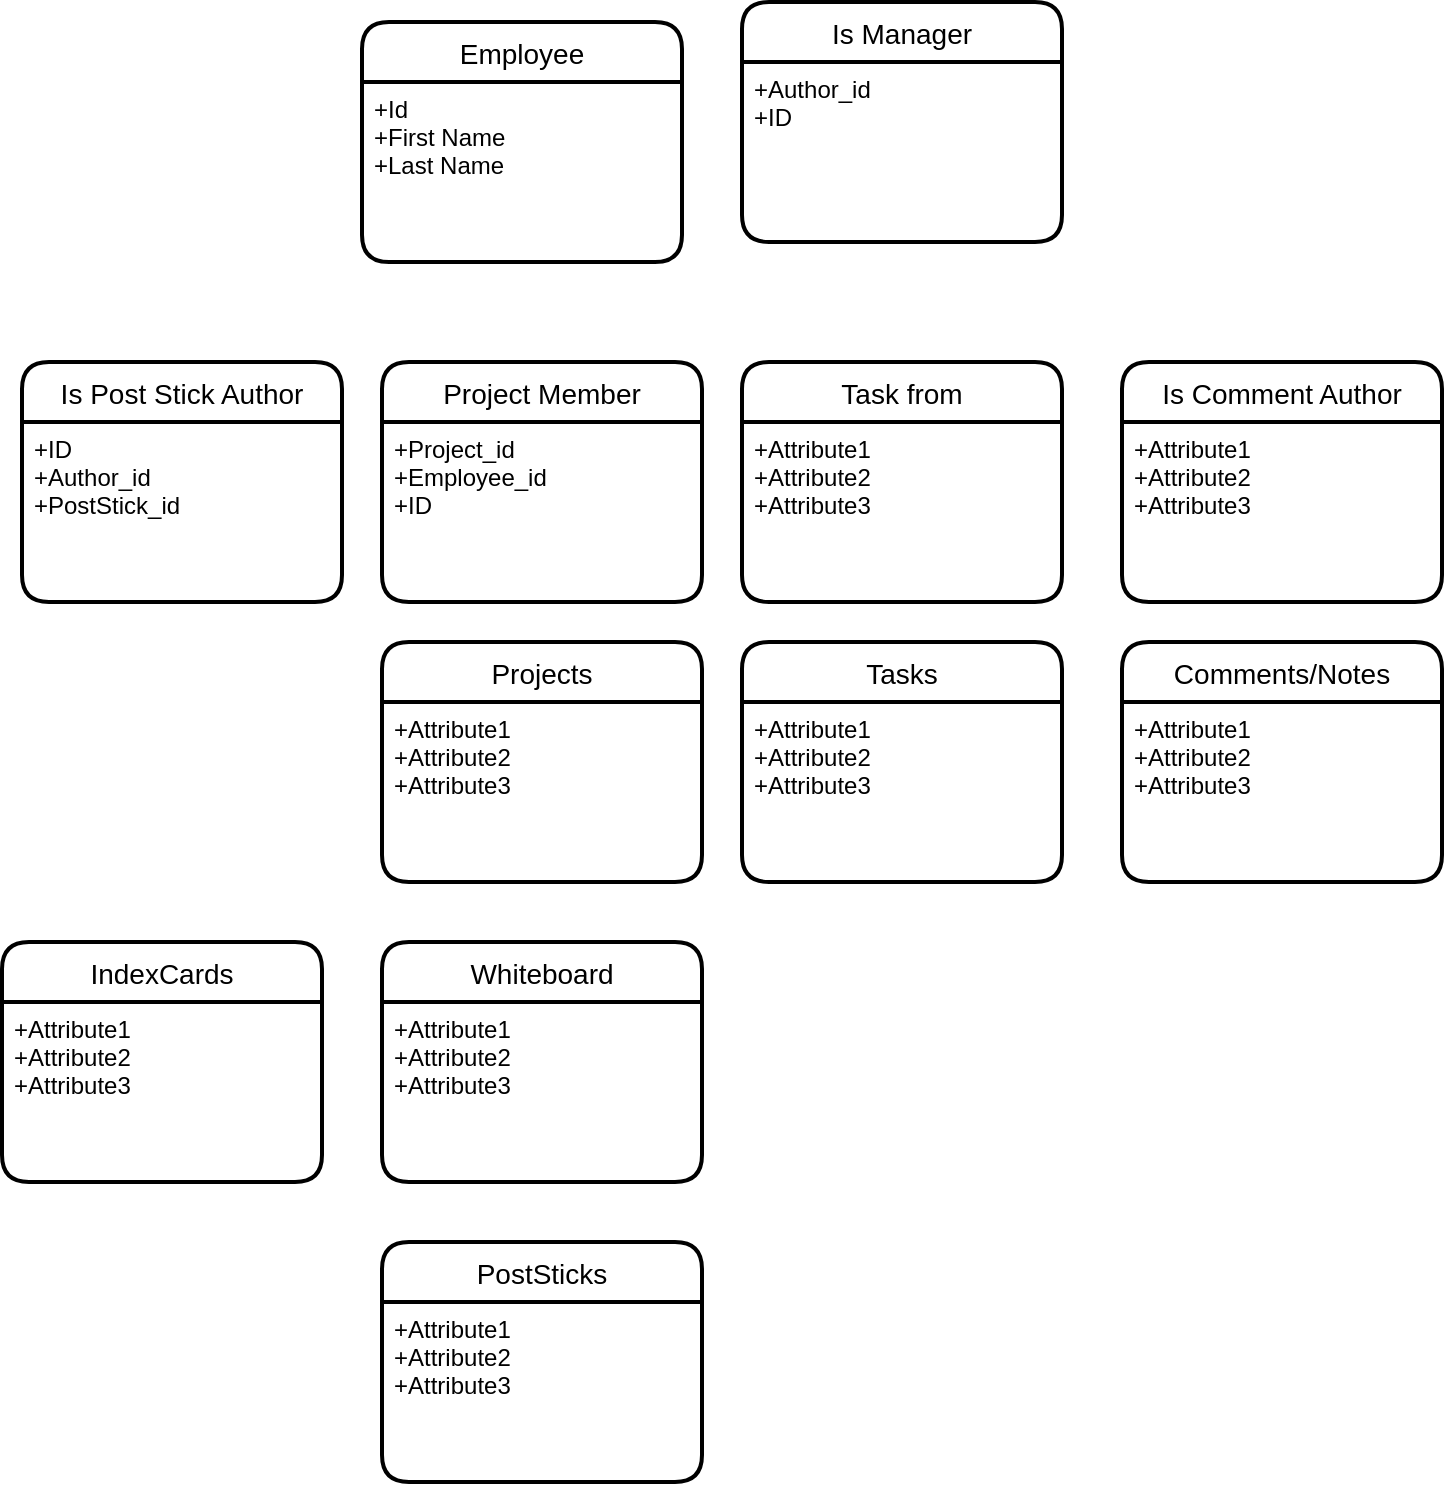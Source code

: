 <mxfile version="14.6.13" type="github">
  <diagram id="R2lEEEUBdFMjLlhIrx00" name="Page-1">
    <mxGraphModel dx="981" dy="486" grid="1" gridSize="10" guides="1" tooltips="1" connect="1" arrows="1" fold="1" page="1" pageScale="1" pageWidth="850" pageHeight="1100" math="0" shadow="0" extFonts="Permanent Marker^https://fonts.googleapis.com/css?family=Permanent+Marker">
      <root>
        <mxCell id="0" />
        <mxCell id="1" parent="0" />
        <mxCell id="OpBFA18Ic4V4CZMrF-h3-1" value="Projects" style="swimlane;childLayout=stackLayout;horizontal=1;startSize=30;horizontalStack=0;rounded=1;fontSize=14;fontStyle=0;strokeWidth=2;resizeParent=0;resizeLast=1;shadow=0;dashed=0;align=center;" vertex="1" parent="1">
          <mxGeometry x="260" y="560" width="160" height="120" as="geometry" />
        </mxCell>
        <mxCell id="OpBFA18Ic4V4CZMrF-h3-2" value="+Attribute1&#xa;+Attribute2&#xa;+Attribute3" style="align=left;strokeColor=none;fillColor=none;spacingLeft=4;fontSize=12;verticalAlign=top;resizable=0;rotatable=0;part=1;" vertex="1" parent="OpBFA18Ic4V4CZMrF-h3-1">
          <mxGeometry y="30" width="160" height="90" as="geometry" />
        </mxCell>
        <mxCell id="OpBFA18Ic4V4CZMrF-h3-3" value="Whiteboard" style="swimlane;childLayout=stackLayout;horizontal=1;startSize=30;horizontalStack=0;rounded=1;fontSize=14;fontStyle=0;strokeWidth=2;resizeParent=0;resizeLast=1;shadow=0;dashed=0;align=center;" vertex="1" parent="1">
          <mxGeometry x="260" y="710" width="160" height="120" as="geometry" />
        </mxCell>
        <mxCell id="OpBFA18Ic4V4CZMrF-h3-4" value="+Attribute1&#xa;+Attribute2&#xa;+Attribute3" style="align=left;strokeColor=none;fillColor=none;spacingLeft=4;fontSize=12;verticalAlign=top;resizable=0;rotatable=0;part=1;" vertex="1" parent="OpBFA18Ic4V4CZMrF-h3-3">
          <mxGeometry y="30" width="160" height="90" as="geometry" />
        </mxCell>
        <mxCell id="OpBFA18Ic4V4CZMrF-h3-5" value="PostSticks" style="swimlane;childLayout=stackLayout;horizontal=1;startSize=30;horizontalStack=0;rounded=1;fontSize=14;fontStyle=0;strokeWidth=2;resizeParent=0;resizeLast=1;shadow=0;dashed=0;align=center;" vertex="1" parent="1">
          <mxGeometry x="260" y="860" width="160" height="120" as="geometry" />
        </mxCell>
        <mxCell id="OpBFA18Ic4V4CZMrF-h3-6" value="+Attribute1&#xa;+Attribute2&#xa;+Attribute3" style="align=left;strokeColor=none;fillColor=none;spacingLeft=4;fontSize=12;verticalAlign=top;resizable=0;rotatable=0;part=1;" vertex="1" parent="OpBFA18Ic4V4CZMrF-h3-5">
          <mxGeometry y="30" width="160" height="90" as="geometry" />
        </mxCell>
        <mxCell id="OpBFA18Ic4V4CZMrF-h3-7" value="IndexCards" style="swimlane;childLayout=stackLayout;horizontal=1;startSize=30;horizontalStack=0;rounded=1;fontSize=14;fontStyle=0;strokeWidth=2;resizeParent=0;resizeLast=1;shadow=0;dashed=0;align=center;" vertex="1" parent="1">
          <mxGeometry x="70" y="710" width="160" height="120" as="geometry" />
        </mxCell>
        <mxCell id="OpBFA18Ic4V4CZMrF-h3-8" value="+Attribute1&#xa;+Attribute2&#xa;+Attribute3" style="align=left;strokeColor=none;fillColor=none;spacingLeft=4;fontSize=12;verticalAlign=top;resizable=0;rotatable=0;part=1;" vertex="1" parent="OpBFA18Ic4V4CZMrF-h3-7">
          <mxGeometry y="30" width="160" height="90" as="geometry" />
        </mxCell>
        <mxCell id="OpBFA18Ic4V4CZMrF-h3-9" value="Employee" style="swimlane;childLayout=stackLayout;horizontal=1;startSize=30;horizontalStack=0;rounded=1;fontSize=14;fontStyle=0;strokeWidth=2;resizeParent=0;resizeLast=1;shadow=0;dashed=0;align=center;" vertex="1" parent="1">
          <mxGeometry x="250" y="250" width="160" height="120" as="geometry" />
        </mxCell>
        <mxCell id="OpBFA18Ic4V4CZMrF-h3-10" value="+Id&#xa;+First Name&#xa;+Last Name" style="align=left;strokeColor=none;fillColor=none;spacingLeft=4;fontSize=12;verticalAlign=top;resizable=0;rotatable=0;part=1;" vertex="1" parent="OpBFA18Ic4V4CZMrF-h3-9">
          <mxGeometry y="30" width="160" height="90" as="geometry" />
        </mxCell>
        <mxCell id="OpBFA18Ic4V4CZMrF-h3-11" value="Is Manager" style="swimlane;childLayout=stackLayout;horizontal=1;startSize=30;horizontalStack=0;rounded=1;fontSize=14;fontStyle=0;strokeWidth=2;resizeParent=0;resizeLast=1;shadow=0;dashed=0;align=center;" vertex="1" parent="1">
          <mxGeometry x="440" y="240" width="160" height="120" as="geometry" />
        </mxCell>
        <mxCell id="OpBFA18Ic4V4CZMrF-h3-12" value="+Author_id&#xa;+ID&#xa;" style="align=left;strokeColor=none;fillColor=none;spacingLeft=4;fontSize=12;verticalAlign=top;resizable=0;rotatable=0;part=1;" vertex="1" parent="OpBFA18Ic4V4CZMrF-h3-11">
          <mxGeometry y="30" width="160" height="90" as="geometry" />
        </mxCell>
        <mxCell id="OpBFA18Ic4V4CZMrF-h3-14" value="Tasks" style="swimlane;childLayout=stackLayout;horizontal=1;startSize=30;horizontalStack=0;rounded=1;fontSize=14;fontStyle=0;strokeWidth=2;resizeParent=0;resizeLast=1;shadow=0;dashed=0;align=center;" vertex="1" parent="1">
          <mxGeometry x="440" y="560" width="160" height="120" as="geometry" />
        </mxCell>
        <mxCell id="OpBFA18Ic4V4CZMrF-h3-15" value="+Attribute1&#xa;+Attribute2&#xa;+Attribute3" style="align=left;strokeColor=none;fillColor=none;spacingLeft=4;fontSize=12;verticalAlign=top;resizable=0;rotatable=0;part=1;" vertex="1" parent="OpBFA18Ic4V4CZMrF-h3-14">
          <mxGeometry y="30" width="160" height="90" as="geometry" />
        </mxCell>
        <mxCell id="OpBFA18Ic4V4CZMrF-h3-16" value="Comments/Notes" style="swimlane;childLayout=stackLayout;horizontal=1;startSize=30;horizontalStack=0;rounded=1;fontSize=14;fontStyle=0;strokeWidth=2;resizeParent=0;resizeLast=1;shadow=0;dashed=0;align=center;" vertex="1" parent="1">
          <mxGeometry x="630" y="560" width="160" height="120" as="geometry" />
        </mxCell>
        <mxCell id="OpBFA18Ic4V4CZMrF-h3-17" value="+Attribute1&#xa;+Attribute2&#xa;+Attribute3" style="align=left;strokeColor=none;fillColor=none;spacingLeft=4;fontSize=12;verticalAlign=top;resizable=0;rotatable=0;part=1;" vertex="1" parent="OpBFA18Ic4V4CZMrF-h3-16">
          <mxGeometry y="30" width="160" height="90" as="geometry" />
        </mxCell>
        <mxCell id="OpBFA18Ic4V4CZMrF-h3-18" value="Project Member" style="swimlane;childLayout=stackLayout;horizontal=1;startSize=30;horizontalStack=0;rounded=1;fontSize=14;fontStyle=0;strokeWidth=2;resizeParent=0;resizeLast=1;shadow=0;dashed=0;align=center;" vertex="1" parent="1">
          <mxGeometry x="260" y="420" width="160" height="120" as="geometry" />
        </mxCell>
        <mxCell id="OpBFA18Ic4V4CZMrF-h3-19" value="+Project_id&#xa;+Employee_id&#xa;+ID" style="align=left;strokeColor=none;fillColor=none;spacingLeft=4;fontSize=12;verticalAlign=top;resizable=0;rotatable=0;part=1;" vertex="1" parent="OpBFA18Ic4V4CZMrF-h3-18">
          <mxGeometry y="30" width="160" height="90" as="geometry" />
        </mxCell>
        <mxCell id="OpBFA18Ic4V4CZMrF-h3-20" value="Is Comment Author" style="swimlane;childLayout=stackLayout;horizontal=1;startSize=30;horizontalStack=0;rounded=1;fontSize=14;fontStyle=0;strokeWidth=2;resizeParent=0;resizeLast=1;shadow=0;dashed=0;align=center;" vertex="1" parent="1">
          <mxGeometry x="630" y="420" width="160" height="120" as="geometry" />
        </mxCell>
        <mxCell id="OpBFA18Ic4V4CZMrF-h3-21" value="+Attribute1&#xa;+Attribute2&#xa;+Attribute3" style="align=left;strokeColor=none;fillColor=none;spacingLeft=4;fontSize=12;verticalAlign=top;resizable=0;rotatable=0;part=1;" vertex="1" parent="OpBFA18Ic4V4CZMrF-h3-20">
          <mxGeometry y="30" width="160" height="90" as="geometry" />
        </mxCell>
        <mxCell id="OpBFA18Ic4V4CZMrF-h3-22" value="Is Post Stick Author" style="swimlane;childLayout=stackLayout;horizontal=1;startSize=30;horizontalStack=0;rounded=1;fontSize=14;fontStyle=0;strokeWidth=2;resizeParent=0;resizeLast=1;shadow=0;dashed=0;align=center;" vertex="1" parent="1">
          <mxGeometry x="80" y="420" width="160" height="120" as="geometry" />
        </mxCell>
        <mxCell id="OpBFA18Ic4V4CZMrF-h3-23" value="+ID&#xa;+Author_id&#xa;+PostStick_id" style="align=left;strokeColor=none;fillColor=none;spacingLeft=4;fontSize=12;verticalAlign=top;resizable=0;rotatable=0;part=1;" vertex="1" parent="OpBFA18Ic4V4CZMrF-h3-22">
          <mxGeometry y="30" width="160" height="90" as="geometry" />
        </mxCell>
        <mxCell id="OpBFA18Ic4V4CZMrF-h3-27" value="Task from" style="swimlane;childLayout=stackLayout;horizontal=1;startSize=30;horizontalStack=0;rounded=1;fontSize=14;fontStyle=0;strokeWidth=2;resizeParent=0;resizeLast=1;shadow=0;dashed=0;align=center;" vertex="1" parent="1">
          <mxGeometry x="440" y="420" width="160" height="120" as="geometry" />
        </mxCell>
        <mxCell id="OpBFA18Ic4V4CZMrF-h3-28" value="+Attribute1&#xa;+Attribute2&#xa;+Attribute3" style="align=left;strokeColor=none;fillColor=none;spacingLeft=4;fontSize=12;verticalAlign=top;resizable=0;rotatable=0;part=1;" vertex="1" parent="OpBFA18Ic4V4CZMrF-h3-27">
          <mxGeometry y="30" width="160" height="90" as="geometry" />
        </mxCell>
      </root>
    </mxGraphModel>
  </diagram>
</mxfile>
